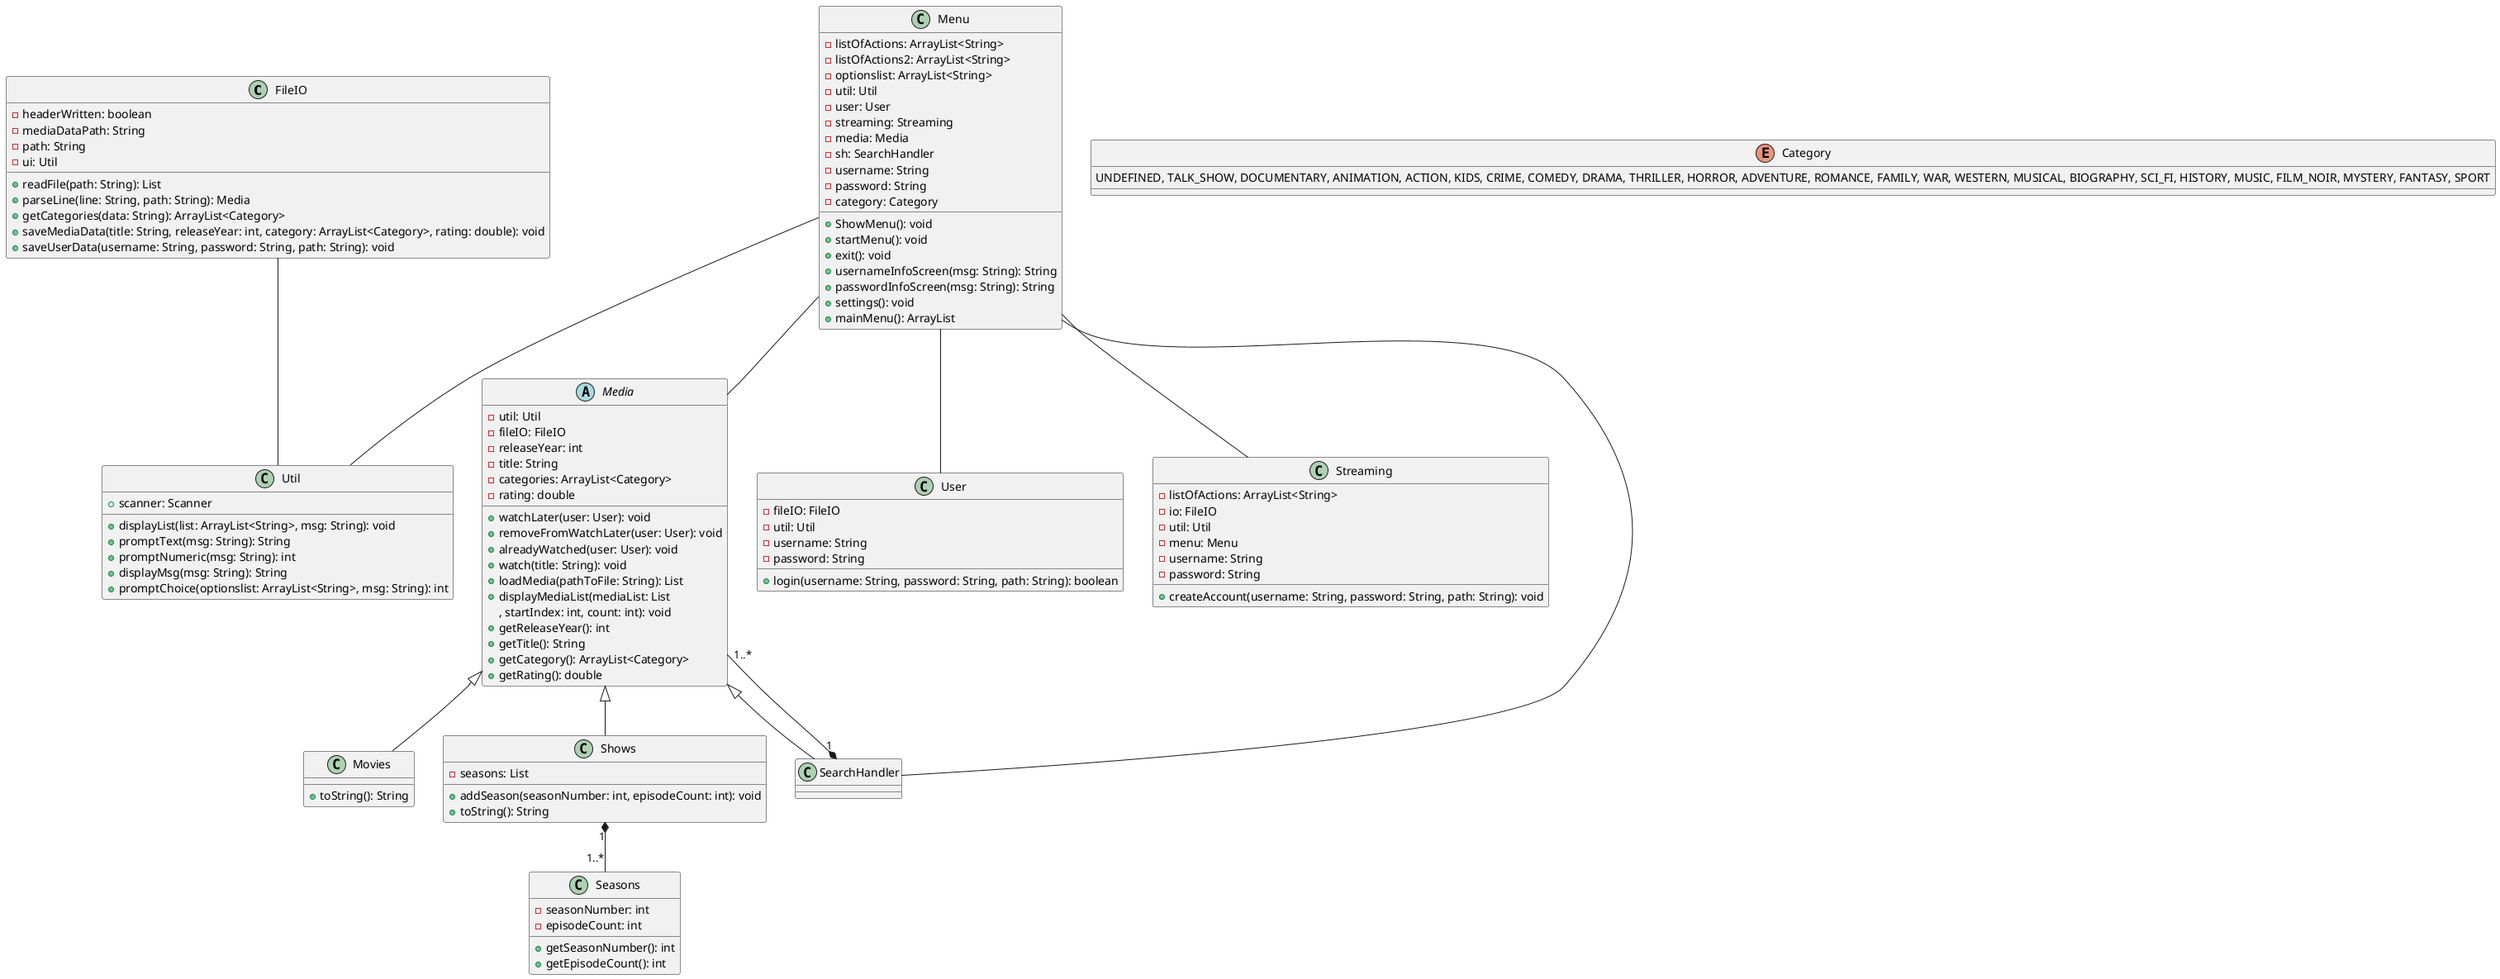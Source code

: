 @startuml

class FileIO {
    - headerWritten: boolean
    - mediaDataPath: String
    - path: String
    - ui: Util
    + readFile(path: String): List
    + parseLine(line: String, path: String): Media
    + getCategories(data: String): ArrayList<Category>
    + saveMediaData(title: String, releaseYear: int, category: ArrayList<Category>, rating: double): void
    + saveUserData(username: String, password: String, path: String): void
}
class Util {
    + scanner: Scanner
    + displayList(list: ArrayList<String>, msg: String): void
    + promptText(msg: String): String
    + promptNumeric(msg: String): int
    + displayMsg(msg: String): String
    + promptChoice(optionslist: ArrayList<String>, msg: String): int
}
class Menu {
    - listOfActions: ArrayList<String>
    - listOfActions2: ArrayList<String>
    - optionslist: ArrayList<String>
    - util: Util
    - user: User
    - streaming: Streaming
    - media: Media
    - sh: SearchHandler
    - username: String
    - password: String
    - category: Category
    + ShowMenu(): void
    + startMenu(): void
    + exit(): void
    + usernameInfoScreen(msg: String): String
    + passwordInfoScreen(msg: String): String
    + settings(): void
    + mainMenu(): ArrayList
}
abstract class Media {
    - util: Util
    - fileIO: FileIO
    - releaseYear: int
    - title: String
    - categories: ArrayList<Category>
    - rating: double
    + watchLater(user: User): void
    + removeFromWatchLater(user: User): void
    + alreadyWatched(user: User): void
    + watch(title: String): void
    + loadMedia(pathToFile: String): List
    + displayMediaList(mediaList: List
    , startIndex: int, count: int): void
    + getReleaseYear(): int
    + getTitle(): String
    + getCategory(): ArrayList<Category>
    + getRating(): double
}
class Movies {
    + toString(): String
}
class Shows {
    - seasons: List
    + addSeason(seasonNumber: int, episodeCount: int): void
    + toString(): String
}
enum Category {
    UNDEFINED, TALK_SHOW, DOCUMENTARY, ANIMATION, ACTION, KIDS, CRIME, COMEDY, DRAMA, THRILLER, HORROR, ADVENTURE, ROMANCE, FAMILY, WAR, WESTERN, MUSICAL, BIOGRAPHY, SCI_FI, HISTORY, MUSIC, FILM_NOIR, MYSTERY, FANTASY, SPORT
}
class User {
    - fileIO: FileIO
    - util: Util
    - username: String
    - password: String
    + login(username: String, password: String, path: String): boolean
}
class Streaming {
    - listOfActions: ArrayList<String>
    - io: FileIO
    - util: Util
    - menu: Menu
    - username: String
    - password: String
    + createAccount(username: String, password: String, path: String): void
}
class Seasons {
    - seasonNumber: int
    - episodeCount: int
    + getSeasonNumber(): int
    + getEpisodeCount(): int
}

FileIO -- Util
Menu -- Util
Menu -- User
Menu -- Streaming
Menu -- Media
Menu -- SearchHandler
Media <|-- Movies
Media <|-- Shows
Media <|-- SearchHandler
Shows "1" *-- "1..*" Seasons
SearchHandler "1" *-- "1..*" Media
